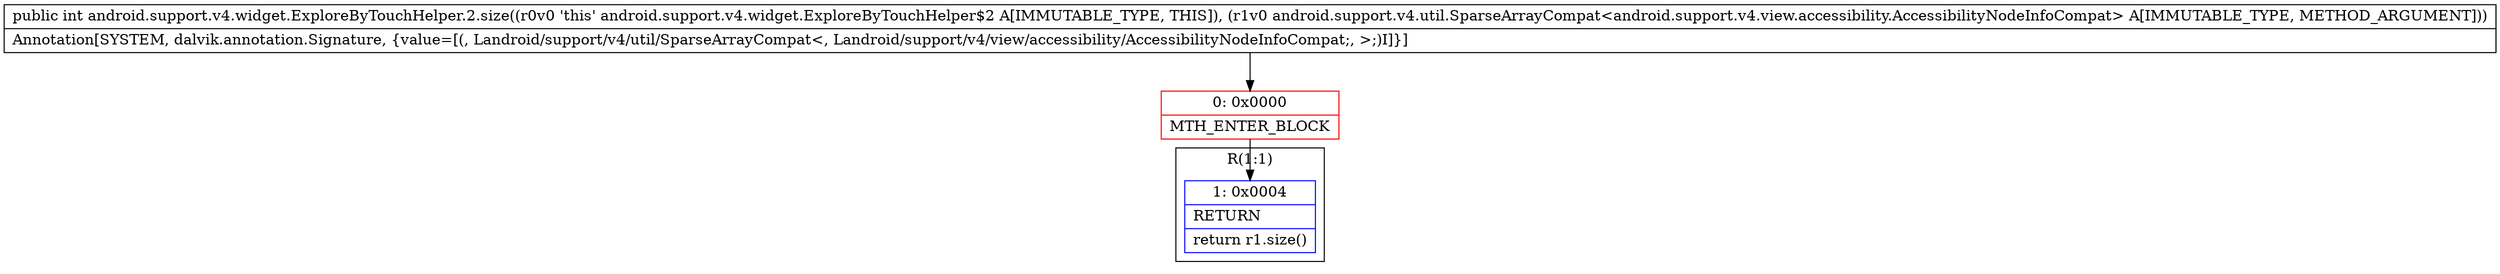 digraph "CFG forandroid.support.v4.widget.ExploreByTouchHelper.2.size(Landroid\/support\/v4\/util\/SparseArrayCompat;)I" {
subgraph cluster_Region_223474640 {
label = "R(1:1)";
node [shape=record,color=blue];
Node_1 [shape=record,label="{1\:\ 0x0004|RETURN\l|return r1.size()\l}"];
}
Node_0 [shape=record,color=red,label="{0\:\ 0x0000|MTH_ENTER_BLOCK\l}"];
MethodNode[shape=record,label="{public int android.support.v4.widget.ExploreByTouchHelper.2.size((r0v0 'this' android.support.v4.widget.ExploreByTouchHelper$2 A[IMMUTABLE_TYPE, THIS]), (r1v0 android.support.v4.util.SparseArrayCompat\<android.support.v4.view.accessibility.AccessibilityNodeInfoCompat\> A[IMMUTABLE_TYPE, METHOD_ARGUMENT]))  | Annotation[SYSTEM, dalvik.annotation.Signature, \{value=[(, Landroid\/support\/v4\/util\/SparseArrayCompat\<, Landroid\/support\/v4\/view\/accessibility\/AccessibilityNodeInfoCompat;, \>;)I]\}]\l}"];
MethodNode -> Node_0;
Node_0 -> Node_1;
}

